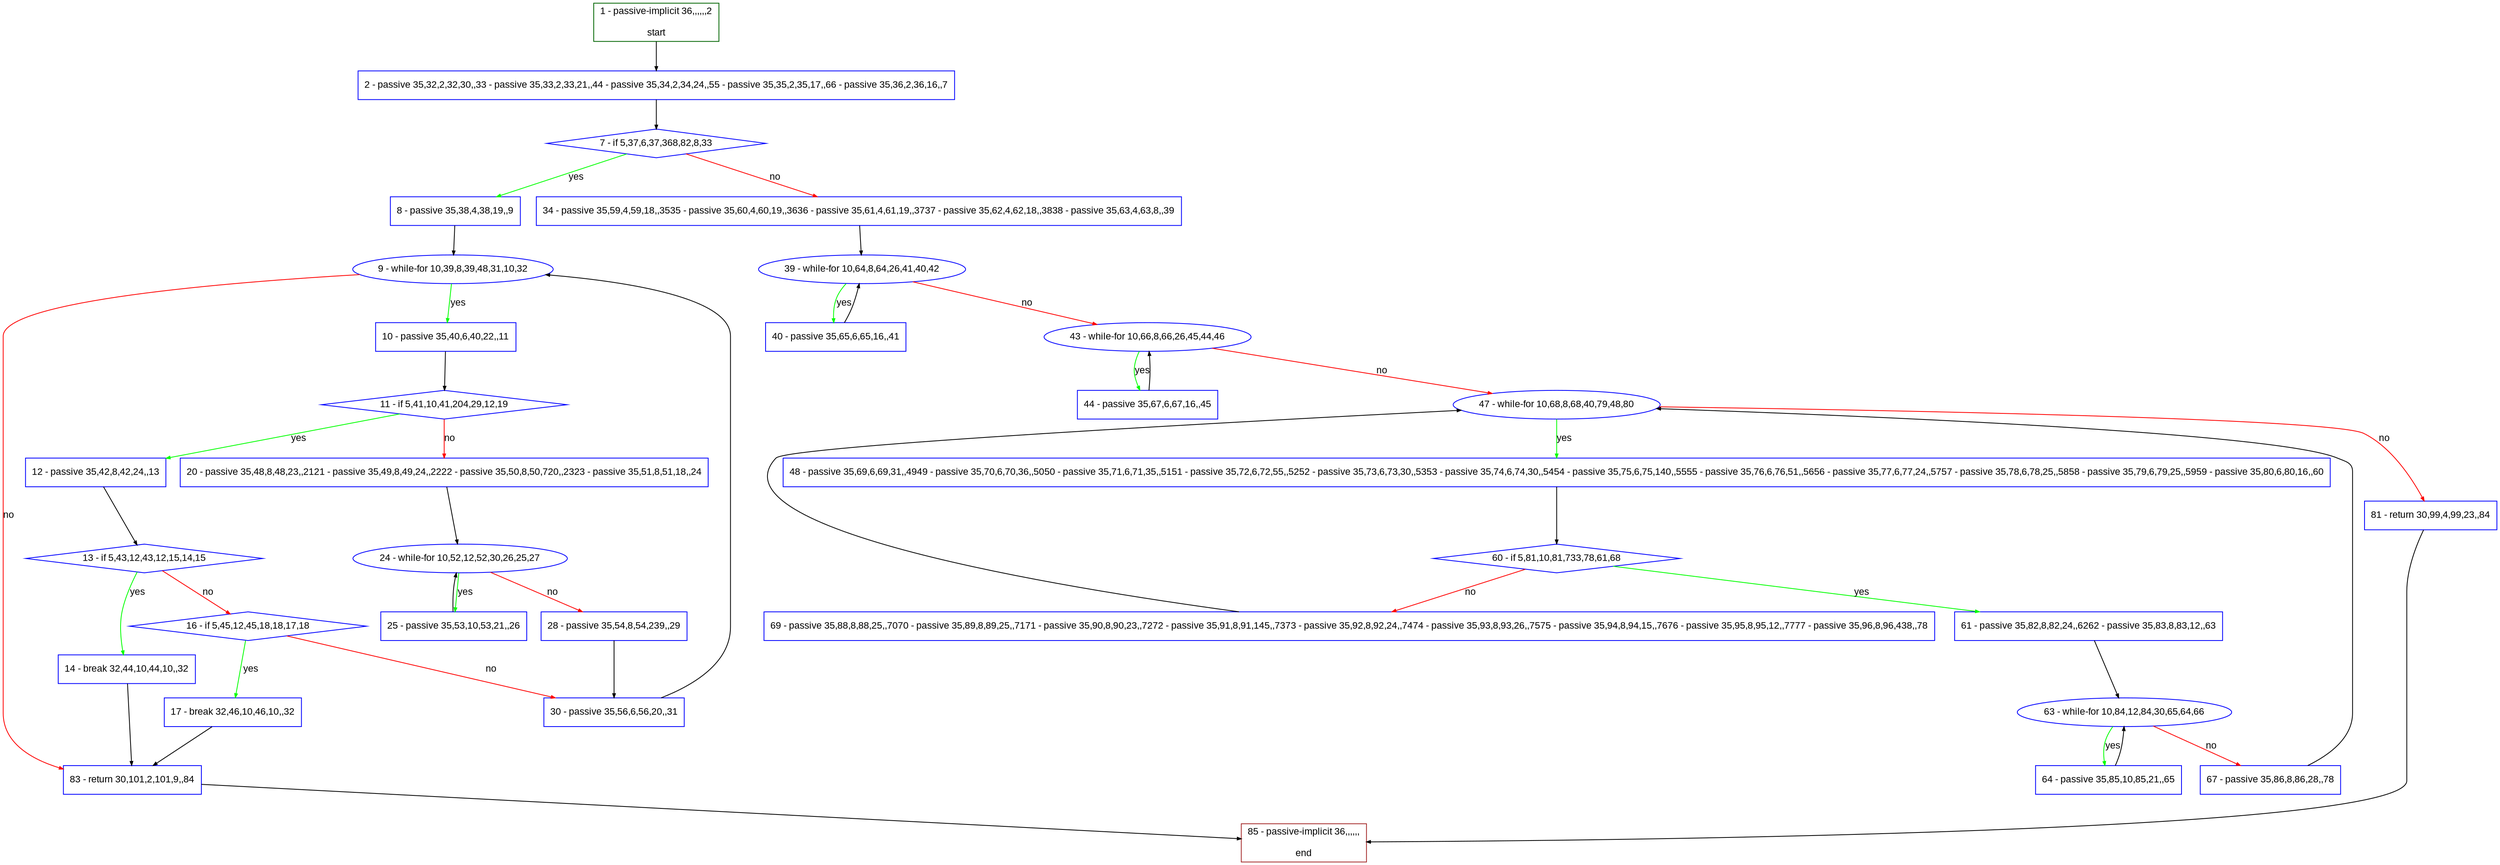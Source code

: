 digraph "" {
  graph [pack="true", label="", fontsize="12", packmode="clust", fontname="Arial", fillcolor="#FFFFCC", bgcolor="white", style="rounded,filled", compound="true"];
  node [node_initialized="no", label="", color="grey", fontsize="12", fillcolor="white", fontname="Arial", style="filled", shape="rectangle", compound="true", fixedsize="false"];
  edge [fontcolor="black", arrowhead="normal", arrowtail="none", arrowsize="0.5", ltail="", label="", color="black", fontsize="12", lhead="", fontname="Arial", dir="forward", compound="true"];
  __N1 [label="2 - passive 35,32,2,32,30,,33 - passive 35,33,2,33,21,,44 - passive 35,34,2,34,24,,55 - passive 35,35,2,35,17,,66 - passive 35,36,2,36,16,,7", color="#0000ff", fillcolor="#ffffff", style="filled", shape="box"];
  __N2 [label="1 - passive-implicit 36,,,,,,2\n\nstart", color="#006400", fillcolor="#ffffff", style="filled", shape="box"];
  __N3 [label="7 - if 5,37,6,37,368,82,8,33", color="#0000ff", fillcolor="#ffffff", style="filled", shape="diamond"];
  __N4 [label="8 - passive 35,38,4,38,19,,9", color="#0000ff", fillcolor="#ffffff", style="filled", shape="box"];
  __N5 [label="34 - passive 35,59,4,59,18,,3535 - passive 35,60,4,60,19,,3636 - passive 35,61,4,61,19,,3737 - passive 35,62,4,62,18,,3838 - passive 35,63,4,63,8,,39", color="#0000ff", fillcolor="#ffffff", style="filled", shape="box"];
  __N6 [label="9 - while-for 10,39,8,39,48,31,10,32", color="#0000ff", fillcolor="#ffffff", style="filled", shape="oval"];
  __N7 [label="10 - passive 35,40,6,40,22,,11", color="#0000ff", fillcolor="#ffffff", style="filled", shape="box"];
  __N8 [label="83 - return 30,101,2,101,9,,84", color="#0000ff", fillcolor="#ffffff", style="filled", shape="box"];
  __N9 [label="11 - if 5,41,10,41,204,29,12,19", color="#0000ff", fillcolor="#ffffff", style="filled", shape="diamond"];
  __N10 [label="12 - passive 35,42,8,42,24,,13", color="#0000ff", fillcolor="#ffffff", style="filled", shape="box"];
  __N11 [label="20 - passive 35,48,8,48,23,,2121 - passive 35,49,8,49,24,,2222 - passive 35,50,8,50,720,,2323 - passive 35,51,8,51,18,,24", color="#0000ff", fillcolor="#ffffff", style="filled", shape="box"];
  __N12 [label="13 - if 5,43,12,43,12,15,14,15", color="#0000ff", fillcolor="#ffffff", style="filled", shape="diamond"];
  __N13 [label="14 - break 32,44,10,44,10,,32", color="#0000ff", fillcolor="#ffffff", style="filled", shape="box"];
  __N14 [label="16 - if 5,45,12,45,18,18,17,18", color="#0000ff", fillcolor="#ffffff", style="filled", shape="diamond"];
  __N15 [label="17 - break 32,46,10,46,10,,32", color="#0000ff", fillcolor="#ffffff", style="filled", shape="box"];
  __N16 [label="30 - passive 35,56,6,56,20,,31", color="#0000ff", fillcolor="#ffffff", style="filled", shape="box"];
  __N17 [label="24 - while-for 10,52,12,52,30,26,25,27", color="#0000ff", fillcolor="#ffffff", style="filled", shape="oval"];
  __N18 [label="25 - passive 35,53,10,53,21,,26", color="#0000ff", fillcolor="#ffffff", style="filled", shape="box"];
  __N19 [label="28 - passive 35,54,8,54,239,,29", color="#0000ff", fillcolor="#ffffff", style="filled", shape="box"];
  __N20 [label="39 - while-for 10,64,8,64,26,41,40,42", color="#0000ff", fillcolor="#ffffff", style="filled", shape="oval"];
  __N21 [label="40 - passive 35,65,6,65,16,,41", color="#0000ff", fillcolor="#ffffff", style="filled", shape="box"];
  __N22 [label="43 - while-for 10,66,8,66,26,45,44,46", color="#0000ff", fillcolor="#ffffff", style="filled", shape="oval"];
  __N23 [label="44 - passive 35,67,6,67,16,,45", color="#0000ff", fillcolor="#ffffff", style="filled", shape="box"];
  __N24 [label="47 - while-for 10,68,8,68,40,79,48,80", color="#0000ff", fillcolor="#ffffff", style="filled", shape="oval"];
  __N25 [label="48 - passive 35,69,6,69,31,,4949 - passive 35,70,6,70,36,,5050 - passive 35,71,6,71,35,,5151 - passive 35,72,6,72,55,,5252 - passive 35,73,6,73,30,,5353 - passive 35,74,6,74,30,,5454 - passive 35,75,6,75,140,,5555 - passive 35,76,6,76,51,,5656 - passive 35,77,6,77,24,,5757 - passive 35,78,6,78,25,,5858 - passive 35,79,6,79,25,,5959 - passive 35,80,6,80,16,,60", color="#0000ff", fillcolor="#ffffff", style="filled", shape="box"];
  __N26 [label="81 - return 30,99,4,99,23,,84", color="#0000ff", fillcolor="#ffffff", style="filled", shape="box"];
  __N27 [label="60 - if 5,81,10,81,733,78,61,68", color="#0000ff", fillcolor="#ffffff", style="filled", shape="diamond"];
  __N28 [label="61 - passive 35,82,8,82,24,,6262 - passive 35,83,8,83,12,,63", color="#0000ff", fillcolor="#ffffff", style="filled", shape="box"];
  __N29 [label="69 - passive 35,88,8,88,25,,7070 - passive 35,89,8,89,25,,7171 - passive 35,90,8,90,23,,7272 - passive 35,91,8,91,145,,7373 - passive 35,92,8,92,24,,7474 - passive 35,93,8,93,26,,7575 - passive 35,94,8,94,15,,7676 - passive 35,95,8,95,12,,7777 - passive 35,96,8,96,438,,78", color="#0000ff", fillcolor="#ffffff", style="filled", shape="box"];
  __N30 [label="63 - while-for 10,84,12,84,30,65,64,66", color="#0000ff", fillcolor="#ffffff", style="filled", shape="oval"];
  __N31 [label="64 - passive 35,85,10,85,21,,65", color="#0000ff", fillcolor="#ffffff", style="filled", shape="box"];
  __N32 [label="67 - passive 35,86,8,86,28,,78", color="#0000ff", fillcolor="#ffffff", style="filled", shape="box"];
  __N33 [label="85 - passive-implicit 36,,,,,,\n\nend", color="#a52a2a", fillcolor="#ffffff", style="filled", shape="box"];
  __N2 -> __N1 [arrowhead="normal", arrowtail="none", color="#000000", label="", dir="forward"];
  __N1 -> __N3 [arrowhead="normal", arrowtail="none", color="#000000", label="", dir="forward"];
  __N3 -> __N4 [arrowhead="normal", arrowtail="none", color="#00ff00", label="yes", dir="forward"];
  __N3 -> __N5 [arrowhead="normal", arrowtail="none", color="#ff0000", label="no", dir="forward"];
  __N4 -> __N6 [arrowhead="normal", arrowtail="none", color="#000000", label="", dir="forward"];
  __N6 -> __N7 [arrowhead="normal", arrowtail="none", color="#00ff00", label="yes", dir="forward"];
  __N6 -> __N8 [arrowhead="normal", arrowtail="none", color="#ff0000", label="no", dir="forward"];
  __N7 -> __N9 [arrowhead="normal", arrowtail="none", color="#000000", label="", dir="forward"];
  __N9 -> __N10 [arrowhead="normal", arrowtail="none", color="#00ff00", label="yes", dir="forward"];
  __N9 -> __N11 [arrowhead="normal", arrowtail="none", color="#ff0000", label="no", dir="forward"];
  __N10 -> __N12 [arrowhead="normal", arrowtail="none", color="#000000", label="", dir="forward"];
  __N12 -> __N13 [arrowhead="normal", arrowtail="none", color="#00ff00", label="yes", dir="forward"];
  __N12 -> __N14 [arrowhead="normal", arrowtail="none", color="#ff0000", label="no", dir="forward"];
  __N13 -> __N8 [arrowhead="normal", arrowtail="none", color="#000000", label="", dir="forward"];
  __N14 -> __N15 [arrowhead="normal", arrowtail="none", color="#00ff00", label="yes", dir="forward"];
  __N14 -> __N16 [arrowhead="normal", arrowtail="none", color="#ff0000", label="no", dir="forward"];
  __N15 -> __N8 [arrowhead="normal", arrowtail="none", color="#000000", label="", dir="forward"];
  __N11 -> __N17 [arrowhead="normal", arrowtail="none", color="#000000", label="", dir="forward"];
  __N17 -> __N18 [arrowhead="normal", arrowtail="none", color="#00ff00", label="yes", dir="forward"];
  __N18 -> __N17 [arrowhead="normal", arrowtail="none", color="#000000", label="", dir="forward"];
  __N17 -> __N19 [arrowhead="normal", arrowtail="none", color="#ff0000", label="no", dir="forward"];
  __N19 -> __N16 [arrowhead="normal", arrowtail="none", color="#000000", label="", dir="forward"];
  __N16 -> __N6 [arrowhead="normal", arrowtail="none", color="#000000", label="", dir="forward"];
  __N5 -> __N20 [arrowhead="normal", arrowtail="none", color="#000000", label="", dir="forward"];
  __N20 -> __N21 [arrowhead="normal", arrowtail="none", color="#00ff00", label="yes", dir="forward"];
  __N21 -> __N20 [arrowhead="normal", arrowtail="none", color="#000000", label="", dir="forward"];
  __N20 -> __N22 [arrowhead="normal", arrowtail="none", color="#ff0000", label="no", dir="forward"];
  __N22 -> __N23 [arrowhead="normal", arrowtail="none", color="#00ff00", label="yes", dir="forward"];
  __N23 -> __N22 [arrowhead="normal", arrowtail="none", color="#000000", label="", dir="forward"];
  __N22 -> __N24 [arrowhead="normal", arrowtail="none", color="#ff0000", label="no", dir="forward"];
  __N24 -> __N25 [arrowhead="normal", arrowtail="none", color="#00ff00", label="yes", dir="forward"];
  __N24 -> __N26 [arrowhead="normal", arrowtail="none", color="#ff0000", label="no", dir="forward"];
  __N25 -> __N27 [arrowhead="normal", arrowtail="none", color="#000000", label="", dir="forward"];
  __N27 -> __N28 [arrowhead="normal", arrowtail="none", color="#00ff00", label="yes", dir="forward"];
  __N27 -> __N29 [arrowhead="normal", arrowtail="none", color="#ff0000", label="no", dir="forward"];
  __N28 -> __N30 [arrowhead="normal", arrowtail="none", color="#000000", label="", dir="forward"];
  __N30 -> __N31 [arrowhead="normal", arrowtail="none", color="#00ff00", label="yes", dir="forward"];
  __N31 -> __N30 [arrowhead="normal", arrowtail="none", color="#000000", label="", dir="forward"];
  __N30 -> __N32 [arrowhead="normal", arrowtail="none", color="#ff0000", label="no", dir="forward"];
  __N32 -> __N24 [arrowhead="normal", arrowtail="none", color="#000000", label="", dir="forward"];
  __N29 -> __N24 [arrowhead="normal", arrowtail="none", color="#000000", label="", dir="forward"];
  __N26 -> __N33 [arrowhead="normal", arrowtail="none", color="#000000", label="", dir="forward"];
  __N8 -> __N33 [arrowhead="normal", arrowtail="none", color="#000000", label="", dir="forward"];
}
